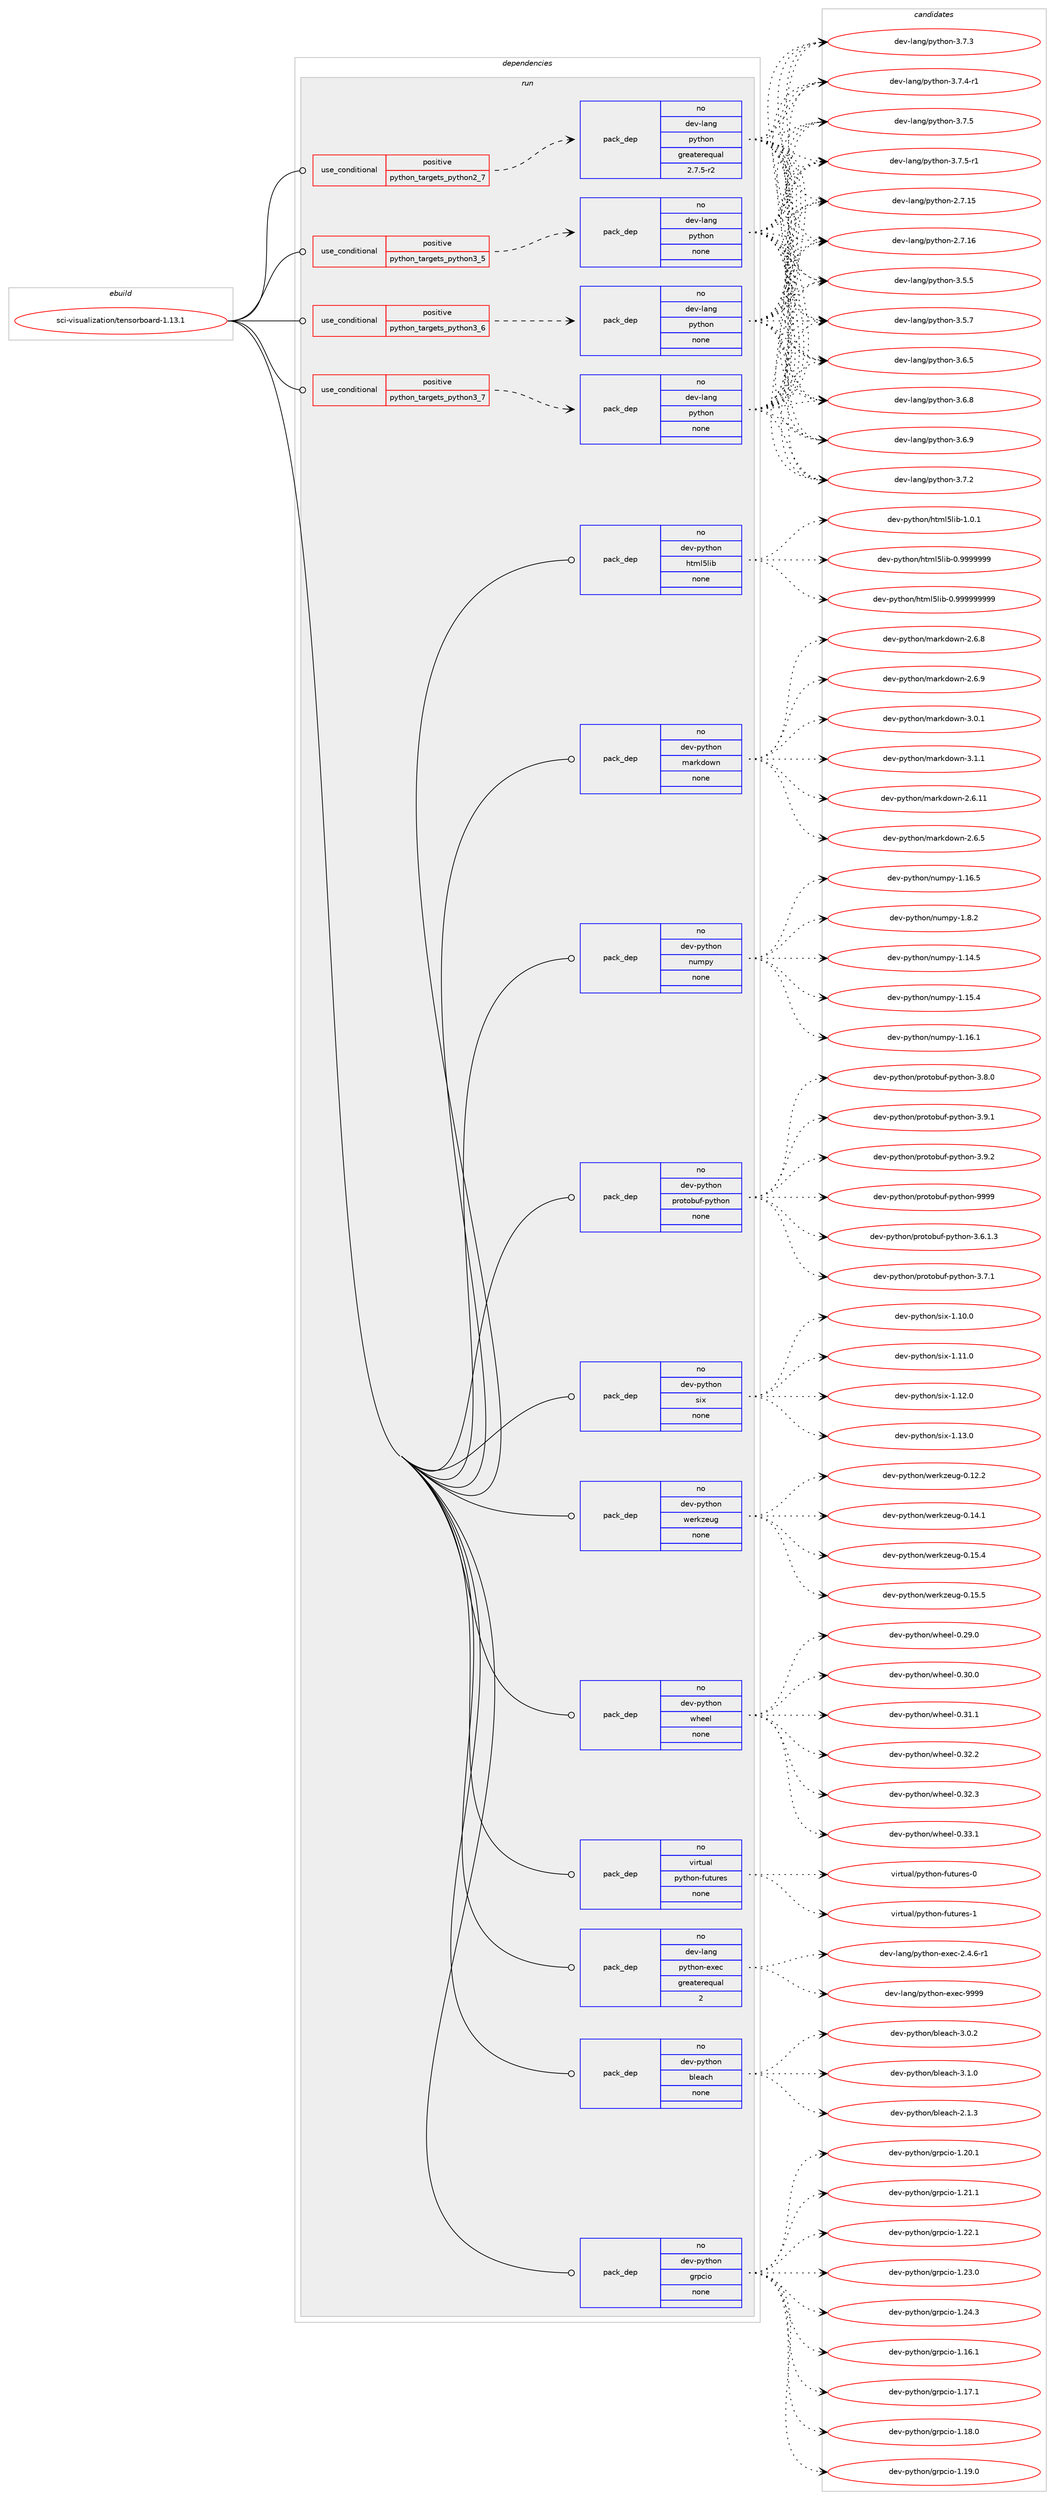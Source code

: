 digraph prolog {

# *************
# Graph options
# *************

newrank=true;
concentrate=true;
compound=true;
graph [rankdir=LR,fontname=Helvetica,fontsize=10,ranksep=1.5];#, ranksep=2.5, nodesep=0.2];
edge  [arrowhead=vee];
node  [fontname=Helvetica,fontsize=10];

# **********
# The ebuild
# **********

subgraph cluster_leftcol {
color=gray;
rank=same;
label=<<i>ebuild</i>>;
id [label="sci-visualization/tensorboard-1.13.1", color=red, width=4, href="../sci-visualization/tensorboard-1.13.1.svg"];
}

# ****************
# The dependencies
# ****************

subgraph cluster_midcol {
color=gray;
label=<<i>dependencies</i>>;
subgraph cluster_compile {
fillcolor="#eeeeee";
style=filled;
label=<<i>compile</i>>;
}
subgraph cluster_compileandrun {
fillcolor="#eeeeee";
style=filled;
label=<<i>compile and run</i>>;
}
subgraph cluster_run {
fillcolor="#eeeeee";
style=filled;
label=<<i>run</i>>;
subgraph cond210186 {
dependency865517 [label=<<TABLE BORDER="0" CELLBORDER="1" CELLSPACING="0" CELLPADDING="4"><TR><TD ROWSPAN="3" CELLPADDING="10">use_conditional</TD></TR><TR><TD>positive</TD></TR><TR><TD>python_targets_python2_7</TD></TR></TABLE>>, shape=none, color=red];
subgraph pack640033 {
dependency865518 [label=<<TABLE BORDER="0" CELLBORDER="1" CELLSPACING="0" CELLPADDING="4" WIDTH="220"><TR><TD ROWSPAN="6" CELLPADDING="30">pack_dep</TD></TR><TR><TD WIDTH="110">no</TD></TR><TR><TD>dev-lang</TD></TR><TR><TD>python</TD></TR><TR><TD>greaterequal</TD></TR><TR><TD>2.7.5-r2</TD></TR></TABLE>>, shape=none, color=blue];
}
dependency865517:e -> dependency865518:w [weight=20,style="dashed",arrowhead="vee"];
}
id:e -> dependency865517:w [weight=20,style="solid",arrowhead="odot"];
subgraph cond210187 {
dependency865519 [label=<<TABLE BORDER="0" CELLBORDER="1" CELLSPACING="0" CELLPADDING="4"><TR><TD ROWSPAN="3" CELLPADDING="10">use_conditional</TD></TR><TR><TD>positive</TD></TR><TR><TD>python_targets_python3_5</TD></TR></TABLE>>, shape=none, color=red];
subgraph pack640034 {
dependency865520 [label=<<TABLE BORDER="0" CELLBORDER="1" CELLSPACING="0" CELLPADDING="4" WIDTH="220"><TR><TD ROWSPAN="6" CELLPADDING="30">pack_dep</TD></TR><TR><TD WIDTH="110">no</TD></TR><TR><TD>dev-lang</TD></TR><TR><TD>python</TD></TR><TR><TD>none</TD></TR><TR><TD></TD></TR></TABLE>>, shape=none, color=blue];
}
dependency865519:e -> dependency865520:w [weight=20,style="dashed",arrowhead="vee"];
}
id:e -> dependency865519:w [weight=20,style="solid",arrowhead="odot"];
subgraph cond210188 {
dependency865521 [label=<<TABLE BORDER="0" CELLBORDER="1" CELLSPACING="0" CELLPADDING="4"><TR><TD ROWSPAN="3" CELLPADDING="10">use_conditional</TD></TR><TR><TD>positive</TD></TR><TR><TD>python_targets_python3_6</TD></TR></TABLE>>, shape=none, color=red];
subgraph pack640035 {
dependency865522 [label=<<TABLE BORDER="0" CELLBORDER="1" CELLSPACING="0" CELLPADDING="4" WIDTH="220"><TR><TD ROWSPAN="6" CELLPADDING="30">pack_dep</TD></TR><TR><TD WIDTH="110">no</TD></TR><TR><TD>dev-lang</TD></TR><TR><TD>python</TD></TR><TR><TD>none</TD></TR><TR><TD></TD></TR></TABLE>>, shape=none, color=blue];
}
dependency865521:e -> dependency865522:w [weight=20,style="dashed",arrowhead="vee"];
}
id:e -> dependency865521:w [weight=20,style="solid",arrowhead="odot"];
subgraph cond210189 {
dependency865523 [label=<<TABLE BORDER="0" CELLBORDER="1" CELLSPACING="0" CELLPADDING="4"><TR><TD ROWSPAN="3" CELLPADDING="10">use_conditional</TD></TR><TR><TD>positive</TD></TR><TR><TD>python_targets_python3_7</TD></TR></TABLE>>, shape=none, color=red];
subgraph pack640036 {
dependency865524 [label=<<TABLE BORDER="0" CELLBORDER="1" CELLSPACING="0" CELLPADDING="4" WIDTH="220"><TR><TD ROWSPAN="6" CELLPADDING="30">pack_dep</TD></TR><TR><TD WIDTH="110">no</TD></TR><TR><TD>dev-lang</TD></TR><TR><TD>python</TD></TR><TR><TD>none</TD></TR><TR><TD></TD></TR></TABLE>>, shape=none, color=blue];
}
dependency865523:e -> dependency865524:w [weight=20,style="dashed",arrowhead="vee"];
}
id:e -> dependency865523:w [weight=20,style="solid",arrowhead="odot"];
subgraph pack640037 {
dependency865525 [label=<<TABLE BORDER="0" CELLBORDER="1" CELLSPACING="0" CELLPADDING="4" WIDTH="220"><TR><TD ROWSPAN="6" CELLPADDING="30">pack_dep</TD></TR><TR><TD WIDTH="110">no</TD></TR><TR><TD>dev-lang</TD></TR><TR><TD>python-exec</TD></TR><TR><TD>greaterequal</TD></TR><TR><TD>2</TD></TR></TABLE>>, shape=none, color=blue];
}
id:e -> dependency865525:w [weight=20,style="solid",arrowhead="odot"];
subgraph pack640038 {
dependency865526 [label=<<TABLE BORDER="0" CELLBORDER="1" CELLSPACING="0" CELLPADDING="4" WIDTH="220"><TR><TD ROWSPAN="6" CELLPADDING="30">pack_dep</TD></TR><TR><TD WIDTH="110">no</TD></TR><TR><TD>dev-python</TD></TR><TR><TD>bleach</TD></TR><TR><TD>none</TD></TR><TR><TD></TD></TR></TABLE>>, shape=none, color=blue];
}
id:e -> dependency865526:w [weight=20,style="solid",arrowhead="odot"];
subgraph pack640039 {
dependency865527 [label=<<TABLE BORDER="0" CELLBORDER="1" CELLSPACING="0" CELLPADDING="4" WIDTH="220"><TR><TD ROWSPAN="6" CELLPADDING="30">pack_dep</TD></TR><TR><TD WIDTH="110">no</TD></TR><TR><TD>dev-python</TD></TR><TR><TD>grpcio</TD></TR><TR><TD>none</TD></TR><TR><TD></TD></TR></TABLE>>, shape=none, color=blue];
}
id:e -> dependency865527:w [weight=20,style="solid",arrowhead="odot"];
subgraph pack640040 {
dependency865528 [label=<<TABLE BORDER="0" CELLBORDER="1" CELLSPACING="0" CELLPADDING="4" WIDTH="220"><TR><TD ROWSPAN="6" CELLPADDING="30">pack_dep</TD></TR><TR><TD WIDTH="110">no</TD></TR><TR><TD>dev-python</TD></TR><TR><TD>html5lib</TD></TR><TR><TD>none</TD></TR><TR><TD></TD></TR></TABLE>>, shape=none, color=blue];
}
id:e -> dependency865528:w [weight=20,style="solid",arrowhead="odot"];
subgraph pack640041 {
dependency865529 [label=<<TABLE BORDER="0" CELLBORDER="1" CELLSPACING="0" CELLPADDING="4" WIDTH="220"><TR><TD ROWSPAN="6" CELLPADDING="30">pack_dep</TD></TR><TR><TD WIDTH="110">no</TD></TR><TR><TD>dev-python</TD></TR><TR><TD>markdown</TD></TR><TR><TD>none</TD></TR><TR><TD></TD></TR></TABLE>>, shape=none, color=blue];
}
id:e -> dependency865529:w [weight=20,style="solid",arrowhead="odot"];
subgraph pack640042 {
dependency865530 [label=<<TABLE BORDER="0" CELLBORDER="1" CELLSPACING="0" CELLPADDING="4" WIDTH="220"><TR><TD ROWSPAN="6" CELLPADDING="30">pack_dep</TD></TR><TR><TD WIDTH="110">no</TD></TR><TR><TD>dev-python</TD></TR><TR><TD>numpy</TD></TR><TR><TD>none</TD></TR><TR><TD></TD></TR></TABLE>>, shape=none, color=blue];
}
id:e -> dependency865530:w [weight=20,style="solid",arrowhead="odot"];
subgraph pack640043 {
dependency865531 [label=<<TABLE BORDER="0" CELLBORDER="1" CELLSPACING="0" CELLPADDING="4" WIDTH="220"><TR><TD ROWSPAN="6" CELLPADDING="30">pack_dep</TD></TR><TR><TD WIDTH="110">no</TD></TR><TR><TD>dev-python</TD></TR><TR><TD>protobuf-python</TD></TR><TR><TD>none</TD></TR><TR><TD></TD></TR></TABLE>>, shape=none, color=blue];
}
id:e -> dependency865531:w [weight=20,style="solid",arrowhead="odot"];
subgraph pack640044 {
dependency865532 [label=<<TABLE BORDER="0" CELLBORDER="1" CELLSPACING="0" CELLPADDING="4" WIDTH="220"><TR><TD ROWSPAN="6" CELLPADDING="30">pack_dep</TD></TR><TR><TD WIDTH="110">no</TD></TR><TR><TD>dev-python</TD></TR><TR><TD>six</TD></TR><TR><TD>none</TD></TR><TR><TD></TD></TR></TABLE>>, shape=none, color=blue];
}
id:e -> dependency865532:w [weight=20,style="solid",arrowhead="odot"];
subgraph pack640045 {
dependency865533 [label=<<TABLE BORDER="0" CELLBORDER="1" CELLSPACING="0" CELLPADDING="4" WIDTH="220"><TR><TD ROWSPAN="6" CELLPADDING="30">pack_dep</TD></TR><TR><TD WIDTH="110">no</TD></TR><TR><TD>dev-python</TD></TR><TR><TD>werkzeug</TD></TR><TR><TD>none</TD></TR><TR><TD></TD></TR></TABLE>>, shape=none, color=blue];
}
id:e -> dependency865533:w [weight=20,style="solid",arrowhead="odot"];
subgraph pack640046 {
dependency865534 [label=<<TABLE BORDER="0" CELLBORDER="1" CELLSPACING="0" CELLPADDING="4" WIDTH="220"><TR><TD ROWSPAN="6" CELLPADDING="30">pack_dep</TD></TR><TR><TD WIDTH="110">no</TD></TR><TR><TD>dev-python</TD></TR><TR><TD>wheel</TD></TR><TR><TD>none</TD></TR><TR><TD></TD></TR></TABLE>>, shape=none, color=blue];
}
id:e -> dependency865534:w [weight=20,style="solid",arrowhead="odot"];
subgraph pack640047 {
dependency865535 [label=<<TABLE BORDER="0" CELLBORDER="1" CELLSPACING="0" CELLPADDING="4" WIDTH="220"><TR><TD ROWSPAN="6" CELLPADDING="30">pack_dep</TD></TR><TR><TD WIDTH="110">no</TD></TR><TR><TD>virtual</TD></TR><TR><TD>python-futures</TD></TR><TR><TD>none</TD></TR><TR><TD></TD></TR></TABLE>>, shape=none, color=blue];
}
id:e -> dependency865535:w [weight=20,style="solid",arrowhead="odot"];
}
}

# **************
# The candidates
# **************

subgraph cluster_choices {
rank=same;
color=gray;
label=<<i>candidates</i>>;

subgraph choice640033 {
color=black;
nodesep=1;
choice10010111845108971101034711212111610411111045504655464953 [label="dev-lang/python-2.7.15", color=red, width=4,href="../dev-lang/python-2.7.15.svg"];
choice10010111845108971101034711212111610411111045504655464954 [label="dev-lang/python-2.7.16", color=red, width=4,href="../dev-lang/python-2.7.16.svg"];
choice100101118451089711010347112121116104111110455146534653 [label="dev-lang/python-3.5.5", color=red, width=4,href="../dev-lang/python-3.5.5.svg"];
choice100101118451089711010347112121116104111110455146534655 [label="dev-lang/python-3.5.7", color=red, width=4,href="../dev-lang/python-3.5.7.svg"];
choice100101118451089711010347112121116104111110455146544653 [label="dev-lang/python-3.6.5", color=red, width=4,href="../dev-lang/python-3.6.5.svg"];
choice100101118451089711010347112121116104111110455146544656 [label="dev-lang/python-3.6.8", color=red, width=4,href="../dev-lang/python-3.6.8.svg"];
choice100101118451089711010347112121116104111110455146544657 [label="dev-lang/python-3.6.9", color=red, width=4,href="../dev-lang/python-3.6.9.svg"];
choice100101118451089711010347112121116104111110455146554650 [label="dev-lang/python-3.7.2", color=red, width=4,href="../dev-lang/python-3.7.2.svg"];
choice100101118451089711010347112121116104111110455146554651 [label="dev-lang/python-3.7.3", color=red, width=4,href="../dev-lang/python-3.7.3.svg"];
choice1001011184510897110103471121211161041111104551465546524511449 [label="dev-lang/python-3.7.4-r1", color=red, width=4,href="../dev-lang/python-3.7.4-r1.svg"];
choice100101118451089711010347112121116104111110455146554653 [label="dev-lang/python-3.7.5", color=red, width=4,href="../dev-lang/python-3.7.5.svg"];
choice1001011184510897110103471121211161041111104551465546534511449 [label="dev-lang/python-3.7.5-r1", color=red, width=4,href="../dev-lang/python-3.7.5-r1.svg"];
dependency865518:e -> choice10010111845108971101034711212111610411111045504655464953:w [style=dotted,weight="100"];
dependency865518:e -> choice10010111845108971101034711212111610411111045504655464954:w [style=dotted,weight="100"];
dependency865518:e -> choice100101118451089711010347112121116104111110455146534653:w [style=dotted,weight="100"];
dependency865518:e -> choice100101118451089711010347112121116104111110455146534655:w [style=dotted,weight="100"];
dependency865518:e -> choice100101118451089711010347112121116104111110455146544653:w [style=dotted,weight="100"];
dependency865518:e -> choice100101118451089711010347112121116104111110455146544656:w [style=dotted,weight="100"];
dependency865518:e -> choice100101118451089711010347112121116104111110455146544657:w [style=dotted,weight="100"];
dependency865518:e -> choice100101118451089711010347112121116104111110455146554650:w [style=dotted,weight="100"];
dependency865518:e -> choice100101118451089711010347112121116104111110455146554651:w [style=dotted,weight="100"];
dependency865518:e -> choice1001011184510897110103471121211161041111104551465546524511449:w [style=dotted,weight="100"];
dependency865518:e -> choice100101118451089711010347112121116104111110455146554653:w [style=dotted,weight="100"];
dependency865518:e -> choice1001011184510897110103471121211161041111104551465546534511449:w [style=dotted,weight="100"];
}
subgraph choice640034 {
color=black;
nodesep=1;
choice10010111845108971101034711212111610411111045504655464953 [label="dev-lang/python-2.7.15", color=red, width=4,href="../dev-lang/python-2.7.15.svg"];
choice10010111845108971101034711212111610411111045504655464954 [label="dev-lang/python-2.7.16", color=red, width=4,href="../dev-lang/python-2.7.16.svg"];
choice100101118451089711010347112121116104111110455146534653 [label="dev-lang/python-3.5.5", color=red, width=4,href="../dev-lang/python-3.5.5.svg"];
choice100101118451089711010347112121116104111110455146534655 [label="dev-lang/python-3.5.7", color=red, width=4,href="../dev-lang/python-3.5.7.svg"];
choice100101118451089711010347112121116104111110455146544653 [label="dev-lang/python-3.6.5", color=red, width=4,href="../dev-lang/python-3.6.5.svg"];
choice100101118451089711010347112121116104111110455146544656 [label="dev-lang/python-3.6.8", color=red, width=4,href="../dev-lang/python-3.6.8.svg"];
choice100101118451089711010347112121116104111110455146544657 [label="dev-lang/python-3.6.9", color=red, width=4,href="../dev-lang/python-3.6.9.svg"];
choice100101118451089711010347112121116104111110455146554650 [label="dev-lang/python-3.7.2", color=red, width=4,href="../dev-lang/python-3.7.2.svg"];
choice100101118451089711010347112121116104111110455146554651 [label="dev-lang/python-3.7.3", color=red, width=4,href="../dev-lang/python-3.7.3.svg"];
choice1001011184510897110103471121211161041111104551465546524511449 [label="dev-lang/python-3.7.4-r1", color=red, width=4,href="../dev-lang/python-3.7.4-r1.svg"];
choice100101118451089711010347112121116104111110455146554653 [label="dev-lang/python-3.7.5", color=red, width=4,href="../dev-lang/python-3.7.5.svg"];
choice1001011184510897110103471121211161041111104551465546534511449 [label="dev-lang/python-3.7.5-r1", color=red, width=4,href="../dev-lang/python-3.7.5-r1.svg"];
dependency865520:e -> choice10010111845108971101034711212111610411111045504655464953:w [style=dotted,weight="100"];
dependency865520:e -> choice10010111845108971101034711212111610411111045504655464954:w [style=dotted,weight="100"];
dependency865520:e -> choice100101118451089711010347112121116104111110455146534653:w [style=dotted,weight="100"];
dependency865520:e -> choice100101118451089711010347112121116104111110455146534655:w [style=dotted,weight="100"];
dependency865520:e -> choice100101118451089711010347112121116104111110455146544653:w [style=dotted,weight="100"];
dependency865520:e -> choice100101118451089711010347112121116104111110455146544656:w [style=dotted,weight="100"];
dependency865520:e -> choice100101118451089711010347112121116104111110455146544657:w [style=dotted,weight="100"];
dependency865520:e -> choice100101118451089711010347112121116104111110455146554650:w [style=dotted,weight="100"];
dependency865520:e -> choice100101118451089711010347112121116104111110455146554651:w [style=dotted,weight="100"];
dependency865520:e -> choice1001011184510897110103471121211161041111104551465546524511449:w [style=dotted,weight="100"];
dependency865520:e -> choice100101118451089711010347112121116104111110455146554653:w [style=dotted,weight="100"];
dependency865520:e -> choice1001011184510897110103471121211161041111104551465546534511449:w [style=dotted,weight="100"];
}
subgraph choice640035 {
color=black;
nodesep=1;
choice10010111845108971101034711212111610411111045504655464953 [label="dev-lang/python-2.7.15", color=red, width=4,href="../dev-lang/python-2.7.15.svg"];
choice10010111845108971101034711212111610411111045504655464954 [label="dev-lang/python-2.7.16", color=red, width=4,href="../dev-lang/python-2.7.16.svg"];
choice100101118451089711010347112121116104111110455146534653 [label="dev-lang/python-3.5.5", color=red, width=4,href="../dev-lang/python-3.5.5.svg"];
choice100101118451089711010347112121116104111110455146534655 [label="dev-lang/python-3.5.7", color=red, width=4,href="../dev-lang/python-3.5.7.svg"];
choice100101118451089711010347112121116104111110455146544653 [label="dev-lang/python-3.6.5", color=red, width=4,href="../dev-lang/python-3.6.5.svg"];
choice100101118451089711010347112121116104111110455146544656 [label="dev-lang/python-3.6.8", color=red, width=4,href="../dev-lang/python-3.6.8.svg"];
choice100101118451089711010347112121116104111110455146544657 [label="dev-lang/python-3.6.9", color=red, width=4,href="../dev-lang/python-3.6.9.svg"];
choice100101118451089711010347112121116104111110455146554650 [label="dev-lang/python-3.7.2", color=red, width=4,href="../dev-lang/python-3.7.2.svg"];
choice100101118451089711010347112121116104111110455146554651 [label="dev-lang/python-3.7.3", color=red, width=4,href="../dev-lang/python-3.7.3.svg"];
choice1001011184510897110103471121211161041111104551465546524511449 [label="dev-lang/python-3.7.4-r1", color=red, width=4,href="../dev-lang/python-3.7.4-r1.svg"];
choice100101118451089711010347112121116104111110455146554653 [label="dev-lang/python-3.7.5", color=red, width=4,href="../dev-lang/python-3.7.5.svg"];
choice1001011184510897110103471121211161041111104551465546534511449 [label="dev-lang/python-3.7.5-r1", color=red, width=4,href="../dev-lang/python-3.7.5-r1.svg"];
dependency865522:e -> choice10010111845108971101034711212111610411111045504655464953:w [style=dotted,weight="100"];
dependency865522:e -> choice10010111845108971101034711212111610411111045504655464954:w [style=dotted,weight="100"];
dependency865522:e -> choice100101118451089711010347112121116104111110455146534653:w [style=dotted,weight="100"];
dependency865522:e -> choice100101118451089711010347112121116104111110455146534655:w [style=dotted,weight="100"];
dependency865522:e -> choice100101118451089711010347112121116104111110455146544653:w [style=dotted,weight="100"];
dependency865522:e -> choice100101118451089711010347112121116104111110455146544656:w [style=dotted,weight="100"];
dependency865522:e -> choice100101118451089711010347112121116104111110455146544657:w [style=dotted,weight="100"];
dependency865522:e -> choice100101118451089711010347112121116104111110455146554650:w [style=dotted,weight="100"];
dependency865522:e -> choice100101118451089711010347112121116104111110455146554651:w [style=dotted,weight="100"];
dependency865522:e -> choice1001011184510897110103471121211161041111104551465546524511449:w [style=dotted,weight="100"];
dependency865522:e -> choice100101118451089711010347112121116104111110455146554653:w [style=dotted,weight="100"];
dependency865522:e -> choice1001011184510897110103471121211161041111104551465546534511449:w [style=dotted,weight="100"];
}
subgraph choice640036 {
color=black;
nodesep=1;
choice10010111845108971101034711212111610411111045504655464953 [label="dev-lang/python-2.7.15", color=red, width=4,href="../dev-lang/python-2.7.15.svg"];
choice10010111845108971101034711212111610411111045504655464954 [label="dev-lang/python-2.7.16", color=red, width=4,href="../dev-lang/python-2.7.16.svg"];
choice100101118451089711010347112121116104111110455146534653 [label="dev-lang/python-3.5.5", color=red, width=4,href="../dev-lang/python-3.5.5.svg"];
choice100101118451089711010347112121116104111110455146534655 [label="dev-lang/python-3.5.7", color=red, width=4,href="../dev-lang/python-3.5.7.svg"];
choice100101118451089711010347112121116104111110455146544653 [label="dev-lang/python-3.6.5", color=red, width=4,href="../dev-lang/python-3.6.5.svg"];
choice100101118451089711010347112121116104111110455146544656 [label="dev-lang/python-3.6.8", color=red, width=4,href="../dev-lang/python-3.6.8.svg"];
choice100101118451089711010347112121116104111110455146544657 [label="dev-lang/python-3.6.9", color=red, width=4,href="../dev-lang/python-3.6.9.svg"];
choice100101118451089711010347112121116104111110455146554650 [label="dev-lang/python-3.7.2", color=red, width=4,href="../dev-lang/python-3.7.2.svg"];
choice100101118451089711010347112121116104111110455146554651 [label="dev-lang/python-3.7.3", color=red, width=4,href="../dev-lang/python-3.7.3.svg"];
choice1001011184510897110103471121211161041111104551465546524511449 [label="dev-lang/python-3.7.4-r1", color=red, width=4,href="../dev-lang/python-3.7.4-r1.svg"];
choice100101118451089711010347112121116104111110455146554653 [label="dev-lang/python-3.7.5", color=red, width=4,href="../dev-lang/python-3.7.5.svg"];
choice1001011184510897110103471121211161041111104551465546534511449 [label="dev-lang/python-3.7.5-r1", color=red, width=4,href="../dev-lang/python-3.7.5-r1.svg"];
dependency865524:e -> choice10010111845108971101034711212111610411111045504655464953:w [style=dotted,weight="100"];
dependency865524:e -> choice10010111845108971101034711212111610411111045504655464954:w [style=dotted,weight="100"];
dependency865524:e -> choice100101118451089711010347112121116104111110455146534653:w [style=dotted,weight="100"];
dependency865524:e -> choice100101118451089711010347112121116104111110455146534655:w [style=dotted,weight="100"];
dependency865524:e -> choice100101118451089711010347112121116104111110455146544653:w [style=dotted,weight="100"];
dependency865524:e -> choice100101118451089711010347112121116104111110455146544656:w [style=dotted,weight="100"];
dependency865524:e -> choice100101118451089711010347112121116104111110455146544657:w [style=dotted,weight="100"];
dependency865524:e -> choice100101118451089711010347112121116104111110455146554650:w [style=dotted,weight="100"];
dependency865524:e -> choice100101118451089711010347112121116104111110455146554651:w [style=dotted,weight="100"];
dependency865524:e -> choice1001011184510897110103471121211161041111104551465546524511449:w [style=dotted,weight="100"];
dependency865524:e -> choice100101118451089711010347112121116104111110455146554653:w [style=dotted,weight="100"];
dependency865524:e -> choice1001011184510897110103471121211161041111104551465546534511449:w [style=dotted,weight="100"];
}
subgraph choice640037 {
color=black;
nodesep=1;
choice10010111845108971101034711212111610411111045101120101994550465246544511449 [label="dev-lang/python-exec-2.4.6-r1", color=red, width=4,href="../dev-lang/python-exec-2.4.6-r1.svg"];
choice10010111845108971101034711212111610411111045101120101994557575757 [label="dev-lang/python-exec-9999", color=red, width=4,href="../dev-lang/python-exec-9999.svg"];
dependency865525:e -> choice10010111845108971101034711212111610411111045101120101994550465246544511449:w [style=dotted,weight="100"];
dependency865525:e -> choice10010111845108971101034711212111610411111045101120101994557575757:w [style=dotted,weight="100"];
}
subgraph choice640038 {
color=black;
nodesep=1;
choice1001011184511212111610411111047981081019799104455046494651 [label="dev-python/bleach-2.1.3", color=red, width=4,href="../dev-python/bleach-2.1.3.svg"];
choice1001011184511212111610411111047981081019799104455146484650 [label="dev-python/bleach-3.0.2", color=red, width=4,href="../dev-python/bleach-3.0.2.svg"];
choice1001011184511212111610411111047981081019799104455146494648 [label="dev-python/bleach-3.1.0", color=red, width=4,href="../dev-python/bleach-3.1.0.svg"];
dependency865526:e -> choice1001011184511212111610411111047981081019799104455046494651:w [style=dotted,weight="100"];
dependency865526:e -> choice1001011184511212111610411111047981081019799104455146484650:w [style=dotted,weight="100"];
dependency865526:e -> choice1001011184511212111610411111047981081019799104455146494648:w [style=dotted,weight="100"];
}
subgraph choice640039 {
color=black;
nodesep=1;
choice10010111845112121116104111110471031141129910511145494649544649 [label="dev-python/grpcio-1.16.1", color=red, width=4,href="../dev-python/grpcio-1.16.1.svg"];
choice10010111845112121116104111110471031141129910511145494649554649 [label="dev-python/grpcio-1.17.1", color=red, width=4,href="../dev-python/grpcio-1.17.1.svg"];
choice10010111845112121116104111110471031141129910511145494649564648 [label="dev-python/grpcio-1.18.0", color=red, width=4,href="../dev-python/grpcio-1.18.0.svg"];
choice10010111845112121116104111110471031141129910511145494649574648 [label="dev-python/grpcio-1.19.0", color=red, width=4,href="../dev-python/grpcio-1.19.0.svg"];
choice10010111845112121116104111110471031141129910511145494650484649 [label="dev-python/grpcio-1.20.1", color=red, width=4,href="../dev-python/grpcio-1.20.1.svg"];
choice10010111845112121116104111110471031141129910511145494650494649 [label="dev-python/grpcio-1.21.1", color=red, width=4,href="../dev-python/grpcio-1.21.1.svg"];
choice10010111845112121116104111110471031141129910511145494650504649 [label="dev-python/grpcio-1.22.1", color=red, width=4,href="../dev-python/grpcio-1.22.1.svg"];
choice10010111845112121116104111110471031141129910511145494650514648 [label="dev-python/grpcio-1.23.0", color=red, width=4,href="../dev-python/grpcio-1.23.0.svg"];
choice10010111845112121116104111110471031141129910511145494650524651 [label="dev-python/grpcio-1.24.3", color=red, width=4,href="../dev-python/grpcio-1.24.3.svg"];
dependency865527:e -> choice10010111845112121116104111110471031141129910511145494649544649:w [style=dotted,weight="100"];
dependency865527:e -> choice10010111845112121116104111110471031141129910511145494649554649:w [style=dotted,weight="100"];
dependency865527:e -> choice10010111845112121116104111110471031141129910511145494649564648:w [style=dotted,weight="100"];
dependency865527:e -> choice10010111845112121116104111110471031141129910511145494649574648:w [style=dotted,weight="100"];
dependency865527:e -> choice10010111845112121116104111110471031141129910511145494650484649:w [style=dotted,weight="100"];
dependency865527:e -> choice10010111845112121116104111110471031141129910511145494650494649:w [style=dotted,weight="100"];
dependency865527:e -> choice10010111845112121116104111110471031141129910511145494650504649:w [style=dotted,weight="100"];
dependency865527:e -> choice10010111845112121116104111110471031141129910511145494650514648:w [style=dotted,weight="100"];
dependency865527:e -> choice10010111845112121116104111110471031141129910511145494650524651:w [style=dotted,weight="100"];
}
subgraph choice640040 {
color=black;
nodesep=1;
choice1001011184511212111610411111047104116109108531081059845484657575757575757 [label="dev-python/html5lib-0.9999999", color=red, width=4,href="../dev-python/html5lib-0.9999999.svg"];
choice10010111845112121116104111110471041161091085310810598454846575757575757575757 [label="dev-python/html5lib-0.999999999", color=red, width=4,href="../dev-python/html5lib-0.999999999.svg"];
choice10010111845112121116104111110471041161091085310810598454946484649 [label="dev-python/html5lib-1.0.1", color=red, width=4,href="../dev-python/html5lib-1.0.1.svg"];
dependency865528:e -> choice1001011184511212111610411111047104116109108531081059845484657575757575757:w [style=dotted,weight="100"];
dependency865528:e -> choice10010111845112121116104111110471041161091085310810598454846575757575757575757:w [style=dotted,weight="100"];
dependency865528:e -> choice10010111845112121116104111110471041161091085310810598454946484649:w [style=dotted,weight="100"];
}
subgraph choice640041 {
color=black;
nodesep=1;
choice10010111845112121116104111110471099711410710011111911045504654464949 [label="dev-python/markdown-2.6.11", color=red, width=4,href="../dev-python/markdown-2.6.11.svg"];
choice100101118451121211161041111104710997114107100111119110455046544653 [label="dev-python/markdown-2.6.5", color=red, width=4,href="../dev-python/markdown-2.6.5.svg"];
choice100101118451121211161041111104710997114107100111119110455046544656 [label="dev-python/markdown-2.6.8", color=red, width=4,href="../dev-python/markdown-2.6.8.svg"];
choice100101118451121211161041111104710997114107100111119110455046544657 [label="dev-python/markdown-2.6.9", color=red, width=4,href="../dev-python/markdown-2.6.9.svg"];
choice100101118451121211161041111104710997114107100111119110455146484649 [label="dev-python/markdown-3.0.1", color=red, width=4,href="../dev-python/markdown-3.0.1.svg"];
choice100101118451121211161041111104710997114107100111119110455146494649 [label="dev-python/markdown-3.1.1", color=red, width=4,href="../dev-python/markdown-3.1.1.svg"];
dependency865529:e -> choice10010111845112121116104111110471099711410710011111911045504654464949:w [style=dotted,weight="100"];
dependency865529:e -> choice100101118451121211161041111104710997114107100111119110455046544653:w [style=dotted,weight="100"];
dependency865529:e -> choice100101118451121211161041111104710997114107100111119110455046544656:w [style=dotted,weight="100"];
dependency865529:e -> choice100101118451121211161041111104710997114107100111119110455046544657:w [style=dotted,weight="100"];
dependency865529:e -> choice100101118451121211161041111104710997114107100111119110455146484649:w [style=dotted,weight="100"];
dependency865529:e -> choice100101118451121211161041111104710997114107100111119110455146494649:w [style=dotted,weight="100"];
}
subgraph choice640042 {
color=black;
nodesep=1;
choice100101118451121211161041111104711011710911212145494649524653 [label="dev-python/numpy-1.14.5", color=red, width=4,href="../dev-python/numpy-1.14.5.svg"];
choice100101118451121211161041111104711011710911212145494649534652 [label="dev-python/numpy-1.15.4", color=red, width=4,href="../dev-python/numpy-1.15.4.svg"];
choice100101118451121211161041111104711011710911212145494649544649 [label="dev-python/numpy-1.16.1", color=red, width=4,href="../dev-python/numpy-1.16.1.svg"];
choice100101118451121211161041111104711011710911212145494649544653 [label="dev-python/numpy-1.16.5", color=red, width=4,href="../dev-python/numpy-1.16.5.svg"];
choice1001011184511212111610411111047110117109112121454946564650 [label="dev-python/numpy-1.8.2", color=red, width=4,href="../dev-python/numpy-1.8.2.svg"];
dependency865530:e -> choice100101118451121211161041111104711011710911212145494649524653:w [style=dotted,weight="100"];
dependency865530:e -> choice100101118451121211161041111104711011710911212145494649534652:w [style=dotted,weight="100"];
dependency865530:e -> choice100101118451121211161041111104711011710911212145494649544649:w [style=dotted,weight="100"];
dependency865530:e -> choice100101118451121211161041111104711011710911212145494649544653:w [style=dotted,weight="100"];
dependency865530:e -> choice1001011184511212111610411111047110117109112121454946564650:w [style=dotted,weight="100"];
}
subgraph choice640043 {
color=black;
nodesep=1;
choice100101118451121211161041111104711211411111611198117102451121211161041111104551465446494651 [label="dev-python/protobuf-python-3.6.1.3", color=red, width=4,href="../dev-python/protobuf-python-3.6.1.3.svg"];
choice10010111845112121116104111110471121141111161119811710245112121116104111110455146554649 [label="dev-python/protobuf-python-3.7.1", color=red, width=4,href="../dev-python/protobuf-python-3.7.1.svg"];
choice10010111845112121116104111110471121141111161119811710245112121116104111110455146564648 [label="dev-python/protobuf-python-3.8.0", color=red, width=4,href="../dev-python/protobuf-python-3.8.0.svg"];
choice10010111845112121116104111110471121141111161119811710245112121116104111110455146574649 [label="dev-python/protobuf-python-3.9.1", color=red, width=4,href="../dev-python/protobuf-python-3.9.1.svg"];
choice10010111845112121116104111110471121141111161119811710245112121116104111110455146574650 [label="dev-python/protobuf-python-3.9.2", color=red, width=4,href="../dev-python/protobuf-python-3.9.2.svg"];
choice100101118451121211161041111104711211411111611198117102451121211161041111104557575757 [label="dev-python/protobuf-python-9999", color=red, width=4,href="../dev-python/protobuf-python-9999.svg"];
dependency865531:e -> choice100101118451121211161041111104711211411111611198117102451121211161041111104551465446494651:w [style=dotted,weight="100"];
dependency865531:e -> choice10010111845112121116104111110471121141111161119811710245112121116104111110455146554649:w [style=dotted,weight="100"];
dependency865531:e -> choice10010111845112121116104111110471121141111161119811710245112121116104111110455146564648:w [style=dotted,weight="100"];
dependency865531:e -> choice10010111845112121116104111110471121141111161119811710245112121116104111110455146574649:w [style=dotted,weight="100"];
dependency865531:e -> choice10010111845112121116104111110471121141111161119811710245112121116104111110455146574650:w [style=dotted,weight="100"];
dependency865531:e -> choice100101118451121211161041111104711211411111611198117102451121211161041111104557575757:w [style=dotted,weight="100"];
}
subgraph choice640044 {
color=black;
nodesep=1;
choice100101118451121211161041111104711510512045494649484648 [label="dev-python/six-1.10.0", color=red, width=4,href="../dev-python/six-1.10.0.svg"];
choice100101118451121211161041111104711510512045494649494648 [label="dev-python/six-1.11.0", color=red, width=4,href="../dev-python/six-1.11.0.svg"];
choice100101118451121211161041111104711510512045494649504648 [label="dev-python/six-1.12.0", color=red, width=4,href="../dev-python/six-1.12.0.svg"];
choice100101118451121211161041111104711510512045494649514648 [label="dev-python/six-1.13.0", color=red, width=4,href="../dev-python/six-1.13.0.svg"];
dependency865532:e -> choice100101118451121211161041111104711510512045494649484648:w [style=dotted,weight="100"];
dependency865532:e -> choice100101118451121211161041111104711510512045494649494648:w [style=dotted,weight="100"];
dependency865532:e -> choice100101118451121211161041111104711510512045494649504648:w [style=dotted,weight="100"];
dependency865532:e -> choice100101118451121211161041111104711510512045494649514648:w [style=dotted,weight="100"];
}
subgraph choice640045 {
color=black;
nodesep=1;
choice100101118451121211161041111104711910111410712210111710345484649504650 [label="dev-python/werkzeug-0.12.2", color=red, width=4,href="../dev-python/werkzeug-0.12.2.svg"];
choice100101118451121211161041111104711910111410712210111710345484649524649 [label="dev-python/werkzeug-0.14.1", color=red, width=4,href="../dev-python/werkzeug-0.14.1.svg"];
choice100101118451121211161041111104711910111410712210111710345484649534652 [label="dev-python/werkzeug-0.15.4", color=red, width=4,href="../dev-python/werkzeug-0.15.4.svg"];
choice100101118451121211161041111104711910111410712210111710345484649534653 [label="dev-python/werkzeug-0.15.5", color=red, width=4,href="../dev-python/werkzeug-0.15.5.svg"];
dependency865533:e -> choice100101118451121211161041111104711910111410712210111710345484649504650:w [style=dotted,weight="100"];
dependency865533:e -> choice100101118451121211161041111104711910111410712210111710345484649524649:w [style=dotted,weight="100"];
dependency865533:e -> choice100101118451121211161041111104711910111410712210111710345484649534652:w [style=dotted,weight="100"];
dependency865533:e -> choice100101118451121211161041111104711910111410712210111710345484649534653:w [style=dotted,weight="100"];
}
subgraph choice640046 {
color=black;
nodesep=1;
choice100101118451121211161041111104711910410110110845484650574648 [label="dev-python/wheel-0.29.0", color=red, width=4,href="../dev-python/wheel-0.29.0.svg"];
choice100101118451121211161041111104711910410110110845484651484648 [label="dev-python/wheel-0.30.0", color=red, width=4,href="../dev-python/wheel-0.30.0.svg"];
choice100101118451121211161041111104711910410110110845484651494649 [label="dev-python/wheel-0.31.1", color=red, width=4,href="../dev-python/wheel-0.31.1.svg"];
choice100101118451121211161041111104711910410110110845484651504650 [label="dev-python/wheel-0.32.2", color=red, width=4,href="../dev-python/wheel-0.32.2.svg"];
choice100101118451121211161041111104711910410110110845484651504651 [label="dev-python/wheel-0.32.3", color=red, width=4,href="../dev-python/wheel-0.32.3.svg"];
choice100101118451121211161041111104711910410110110845484651514649 [label="dev-python/wheel-0.33.1", color=red, width=4,href="../dev-python/wheel-0.33.1.svg"];
dependency865534:e -> choice100101118451121211161041111104711910410110110845484650574648:w [style=dotted,weight="100"];
dependency865534:e -> choice100101118451121211161041111104711910410110110845484651484648:w [style=dotted,weight="100"];
dependency865534:e -> choice100101118451121211161041111104711910410110110845484651494649:w [style=dotted,weight="100"];
dependency865534:e -> choice100101118451121211161041111104711910410110110845484651504650:w [style=dotted,weight="100"];
dependency865534:e -> choice100101118451121211161041111104711910410110110845484651504651:w [style=dotted,weight="100"];
dependency865534:e -> choice100101118451121211161041111104711910410110110845484651514649:w [style=dotted,weight="100"];
}
subgraph choice640047 {
color=black;
nodesep=1;
choice1181051141161179710847112121116104111110451021171161171141011154548 [label="virtual/python-futures-0", color=red, width=4,href="../virtual/python-futures-0.svg"];
choice1181051141161179710847112121116104111110451021171161171141011154549 [label="virtual/python-futures-1", color=red, width=4,href="../virtual/python-futures-1.svg"];
dependency865535:e -> choice1181051141161179710847112121116104111110451021171161171141011154548:w [style=dotted,weight="100"];
dependency865535:e -> choice1181051141161179710847112121116104111110451021171161171141011154549:w [style=dotted,weight="100"];
}
}

}
